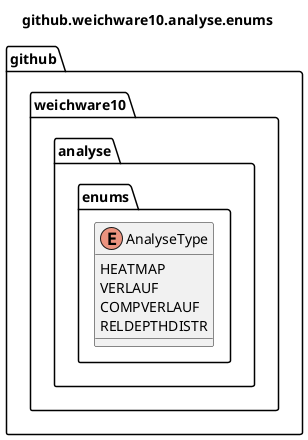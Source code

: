 @startuml github.weichware10.analyse.enums
title github.weichware10.analyse.enums

package github.weichware10.analyse.enums {

    enum github.weichware10.analyse.enums.AnalyseType {
        HEATMAP
        VERLAUF
        COMPVERLAUF
        RELDEPTHDISTR
    }

}
@enduml